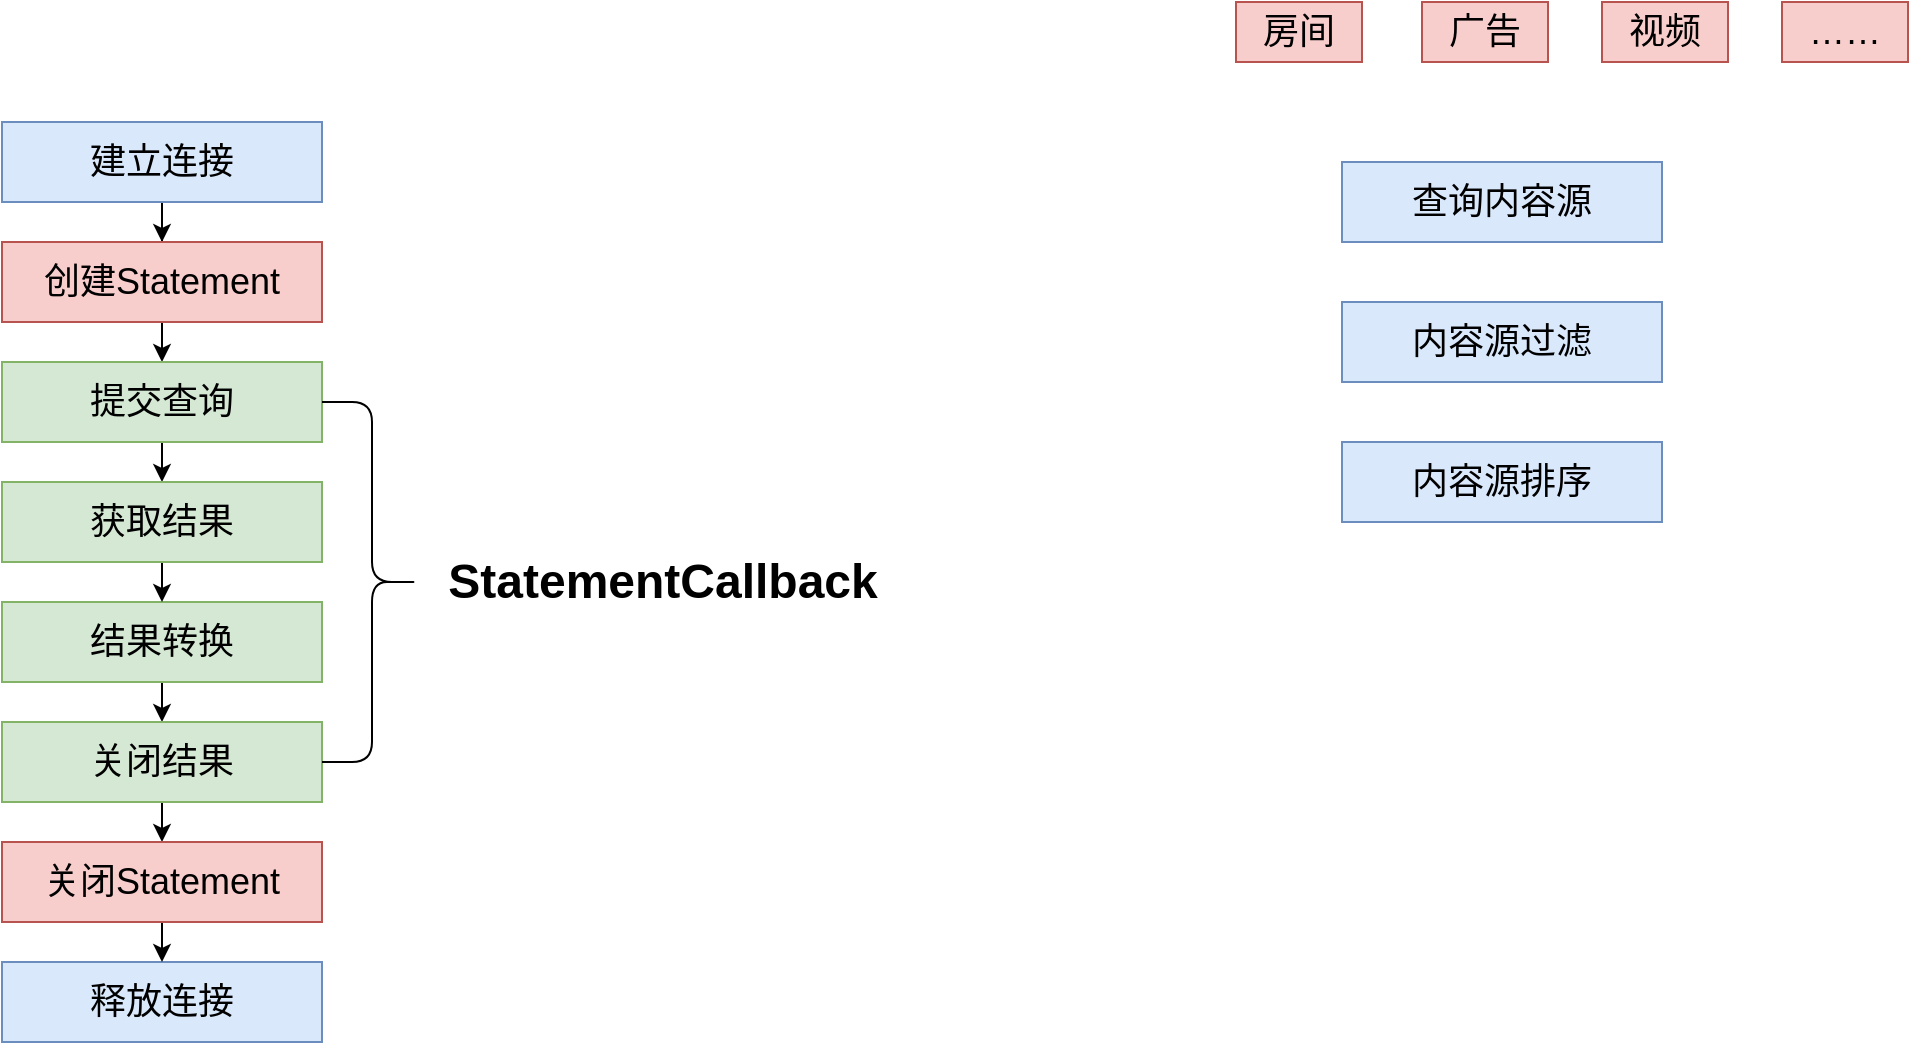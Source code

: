 <mxfile version="15.5.2" type="github">
  <diagram id="CxcaLeXnB662m-q3Z4ex" name="第 1 页">
    <mxGraphModel dx="1422" dy="762" grid="1" gridSize="10" guides="1" tooltips="1" connect="1" arrows="1" fold="1" page="1" pageScale="1" pageWidth="827" pageHeight="1169" math="0" shadow="0">
      <root>
        <mxCell id="0" />
        <mxCell id="1" parent="0" />
        <mxCell id="cz9klYAGG9J5sm0-0w-0-1" style="edgeStyle=orthogonalEdgeStyle;rounded=0;orthogonalLoop=1;jettySize=auto;html=1;exitX=0.5;exitY=1;exitDx=0;exitDy=0;" edge="1" parent="1" source="VNCoB3pL2GN9j2kzThXm-1" target="VNCoB3pL2GN9j2kzThXm-4">
          <mxGeometry relative="1" as="geometry" />
        </mxCell>
        <mxCell id="VNCoB3pL2GN9j2kzThXm-1" value="&lt;font style=&quot;font-size: 18px&quot;&gt;建立连接&lt;/font&gt;" style="rounded=0;whiteSpace=wrap;html=1;fillColor=#dae8fc;strokeColor=#6c8ebf;" parent="1" vertex="1">
          <mxGeometry x="210" y="160" width="160" height="40" as="geometry" />
        </mxCell>
        <mxCell id="cz9klYAGG9J5sm0-0w-0-5" style="edgeStyle=orthogonalEdgeStyle;rounded=0;orthogonalLoop=1;jettySize=auto;html=1;exitX=0.5;exitY=1;exitDx=0;exitDy=0;entryX=0.5;entryY=0;entryDx=0;entryDy=0;" edge="1" parent="1" source="VNCoB3pL2GN9j2kzThXm-2" target="VNCoB3pL2GN9j2kzThXm-7">
          <mxGeometry relative="1" as="geometry" />
        </mxCell>
        <mxCell id="VNCoB3pL2GN9j2kzThXm-2" value="&lt;font style=&quot;font-size: 18px&quot;&gt;结果转换&lt;br&gt;&lt;/font&gt;" style="rounded=0;whiteSpace=wrap;html=1;fillColor=#d5e8d4;strokeColor=#82b366;" parent="1" vertex="1">
          <mxGeometry x="210" y="400" width="160" height="40" as="geometry" />
        </mxCell>
        <mxCell id="VNCoB3pL2GN9j2kzThXm-3" value="&lt;font style=&quot;font-size: 18px&quot;&gt;释放连接&lt;/font&gt;" style="rounded=0;whiteSpace=wrap;html=1;fillColor=#dae8fc;strokeColor=#6c8ebf;" parent="1" vertex="1">
          <mxGeometry x="210" y="580" width="160" height="40" as="geometry" />
        </mxCell>
        <mxCell id="cz9klYAGG9J5sm0-0w-0-2" style="edgeStyle=orthogonalEdgeStyle;rounded=0;orthogonalLoop=1;jettySize=auto;html=1;exitX=0.5;exitY=1;exitDx=0;exitDy=0;entryX=0.5;entryY=0;entryDx=0;entryDy=0;" edge="1" parent="1" source="VNCoB3pL2GN9j2kzThXm-4" target="VNCoB3pL2GN9j2kzThXm-5">
          <mxGeometry relative="1" as="geometry" />
        </mxCell>
        <mxCell id="VNCoB3pL2GN9j2kzThXm-4" value="&lt;font style=&quot;font-size: 18px&quot;&gt;创建Statement&lt;/font&gt;" style="rounded=0;whiteSpace=wrap;html=1;fillColor=#f8cecc;strokeColor=#b85450;" parent="1" vertex="1">
          <mxGeometry x="210" y="220" width="160" height="40" as="geometry" />
        </mxCell>
        <mxCell id="cz9klYAGG9J5sm0-0w-0-3" style="edgeStyle=orthogonalEdgeStyle;rounded=0;orthogonalLoop=1;jettySize=auto;html=1;exitX=0.5;exitY=1;exitDx=0;exitDy=0;entryX=0.5;entryY=0;entryDx=0;entryDy=0;" edge="1" parent="1" source="VNCoB3pL2GN9j2kzThXm-5" target="VNCoB3pL2GN9j2kzThXm-6">
          <mxGeometry relative="1" as="geometry" />
        </mxCell>
        <mxCell id="VNCoB3pL2GN9j2kzThXm-5" value="&lt;span style=&quot;font-size: 18px&quot;&gt;提交查询&lt;/span&gt;" style="rounded=0;whiteSpace=wrap;html=1;fillColor=#d5e8d4;strokeColor=#82b366;" parent="1" vertex="1">
          <mxGeometry x="210" y="280" width="160" height="40" as="geometry" />
        </mxCell>
        <mxCell id="cz9klYAGG9J5sm0-0w-0-4" style="edgeStyle=orthogonalEdgeStyle;rounded=0;orthogonalLoop=1;jettySize=auto;html=1;exitX=0.5;exitY=1;exitDx=0;exitDy=0;entryX=0.5;entryY=0;entryDx=0;entryDy=0;" edge="1" parent="1" source="VNCoB3pL2GN9j2kzThXm-6" target="VNCoB3pL2GN9j2kzThXm-2">
          <mxGeometry relative="1" as="geometry" />
        </mxCell>
        <mxCell id="VNCoB3pL2GN9j2kzThXm-6" value="&lt;span style=&quot;font-size: 18px&quot;&gt;获取结果&lt;br&gt;&lt;/span&gt;" style="rounded=0;whiteSpace=wrap;html=1;fillColor=#d5e8d4;strokeColor=#82b366;" parent="1" vertex="1">
          <mxGeometry x="210" y="340" width="160" height="40" as="geometry" />
        </mxCell>
        <mxCell id="cz9klYAGG9J5sm0-0w-0-6" style="edgeStyle=orthogonalEdgeStyle;rounded=0;orthogonalLoop=1;jettySize=auto;html=1;exitX=0.5;exitY=1;exitDx=0;exitDy=0;entryX=0.5;entryY=0;entryDx=0;entryDy=0;" edge="1" parent="1" source="VNCoB3pL2GN9j2kzThXm-7" target="VNCoB3pL2GN9j2kzThXm-8">
          <mxGeometry relative="1" as="geometry" />
        </mxCell>
        <mxCell id="VNCoB3pL2GN9j2kzThXm-7" value="&lt;font style=&quot;font-size: 18px&quot;&gt;关闭结果&lt;br&gt;&lt;/font&gt;" style="rounded=0;whiteSpace=wrap;html=1;fillColor=#d5e8d4;strokeColor=#82b366;" parent="1" vertex="1">
          <mxGeometry x="210" y="460" width="160" height="40" as="geometry" />
        </mxCell>
        <mxCell id="cz9klYAGG9J5sm0-0w-0-7" style="edgeStyle=orthogonalEdgeStyle;rounded=0;orthogonalLoop=1;jettySize=auto;html=1;exitX=0.5;exitY=1;exitDx=0;exitDy=0;entryX=0.5;entryY=0;entryDx=0;entryDy=0;" edge="1" parent="1" source="VNCoB3pL2GN9j2kzThXm-8" target="VNCoB3pL2GN9j2kzThXm-3">
          <mxGeometry relative="1" as="geometry" />
        </mxCell>
        <mxCell id="VNCoB3pL2GN9j2kzThXm-8" value="&lt;font style=&quot;font-size: 18px&quot;&gt;关闭Statement&lt;/font&gt;" style="rounded=0;whiteSpace=wrap;html=1;fillColor=#f8cecc;strokeColor=#b85450;" parent="1" vertex="1">
          <mxGeometry x="210" y="520" width="160" height="40" as="geometry" />
        </mxCell>
        <mxCell id="cz9klYAGG9J5sm0-0w-0-8" value="" style="shape=curlyBracket;whiteSpace=wrap;html=1;rounded=1;flipH=1;" vertex="1" parent="1">
          <mxGeometry x="370" y="300" width="50" height="180" as="geometry" />
        </mxCell>
        <mxCell id="cz9klYAGG9J5sm0-0w-0-9" value="StatementCallback" style="text;strokeColor=none;fillColor=none;html=1;fontSize=24;fontStyle=1;verticalAlign=middle;align=center;" vertex="1" parent="1">
          <mxGeometry x="430" y="370" width="220" height="40" as="geometry" />
        </mxCell>
        <mxCell id="cz9klYAGG9J5sm0-0w-0-11" value="&lt;span style=&quot;font-size: 18px&quot;&gt;内容源过滤&lt;/span&gt;" style="rounded=0;whiteSpace=wrap;html=1;fillColor=#dae8fc;strokeColor=#6c8ebf;" vertex="1" parent="1">
          <mxGeometry x="880" y="250" width="160" height="40" as="geometry" />
        </mxCell>
        <mxCell id="cz9klYAGG9J5sm0-0w-0-12" value="&lt;span style=&quot;font-size: 18px&quot;&gt;内容源排序&lt;/span&gt;" style="rounded=0;whiteSpace=wrap;html=1;fillColor=#dae8fc;strokeColor=#6c8ebf;" vertex="1" parent="1">
          <mxGeometry x="880" y="320" width="160" height="40" as="geometry" />
        </mxCell>
        <mxCell id="cz9klYAGG9J5sm0-0w-0-13" value="&lt;span style=&quot;font-size: 18px&quot;&gt;查询内容源&lt;/span&gt;" style="rounded=0;whiteSpace=wrap;html=1;fillColor=#dae8fc;strokeColor=#6c8ebf;" vertex="1" parent="1">
          <mxGeometry x="880" y="180" width="160" height="40" as="geometry" />
        </mxCell>
        <mxCell id="cz9klYAGG9J5sm0-0w-0-15" value="&lt;span style=&quot;font-size: 18px&quot;&gt;房间&lt;/span&gt;" style="rounded=0;whiteSpace=wrap;html=1;fillColor=#f8cecc;strokeColor=#b85450;" vertex="1" parent="1">
          <mxGeometry x="827" y="100" width="63" height="30" as="geometry" />
        </mxCell>
        <mxCell id="cz9klYAGG9J5sm0-0w-0-16" value="&lt;span style=&quot;font-size: 18px&quot;&gt;广告&lt;/span&gt;" style="rounded=0;whiteSpace=wrap;html=1;fillColor=#f8cecc;strokeColor=#b85450;" vertex="1" parent="1">
          <mxGeometry x="920" y="100" width="63" height="30" as="geometry" />
        </mxCell>
        <mxCell id="cz9klYAGG9J5sm0-0w-0-17" value="&lt;span style=&quot;font-size: 18px&quot;&gt;视频&lt;/span&gt;" style="rounded=0;whiteSpace=wrap;html=1;fillColor=#f8cecc;strokeColor=#b85450;" vertex="1" parent="1">
          <mxGeometry x="1010" y="100" width="63" height="30" as="geometry" />
        </mxCell>
        <mxCell id="cz9klYAGG9J5sm0-0w-0-18" value="&lt;span style=&quot;font-size: 18px&quot;&gt;……&lt;/span&gt;" style="rounded=0;whiteSpace=wrap;html=1;fillColor=#f8cecc;strokeColor=#b85450;" vertex="1" parent="1">
          <mxGeometry x="1100" y="100" width="63" height="30" as="geometry" />
        </mxCell>
      </root>
    </mxGraphModel>
  </diagram>
</mxfile>
